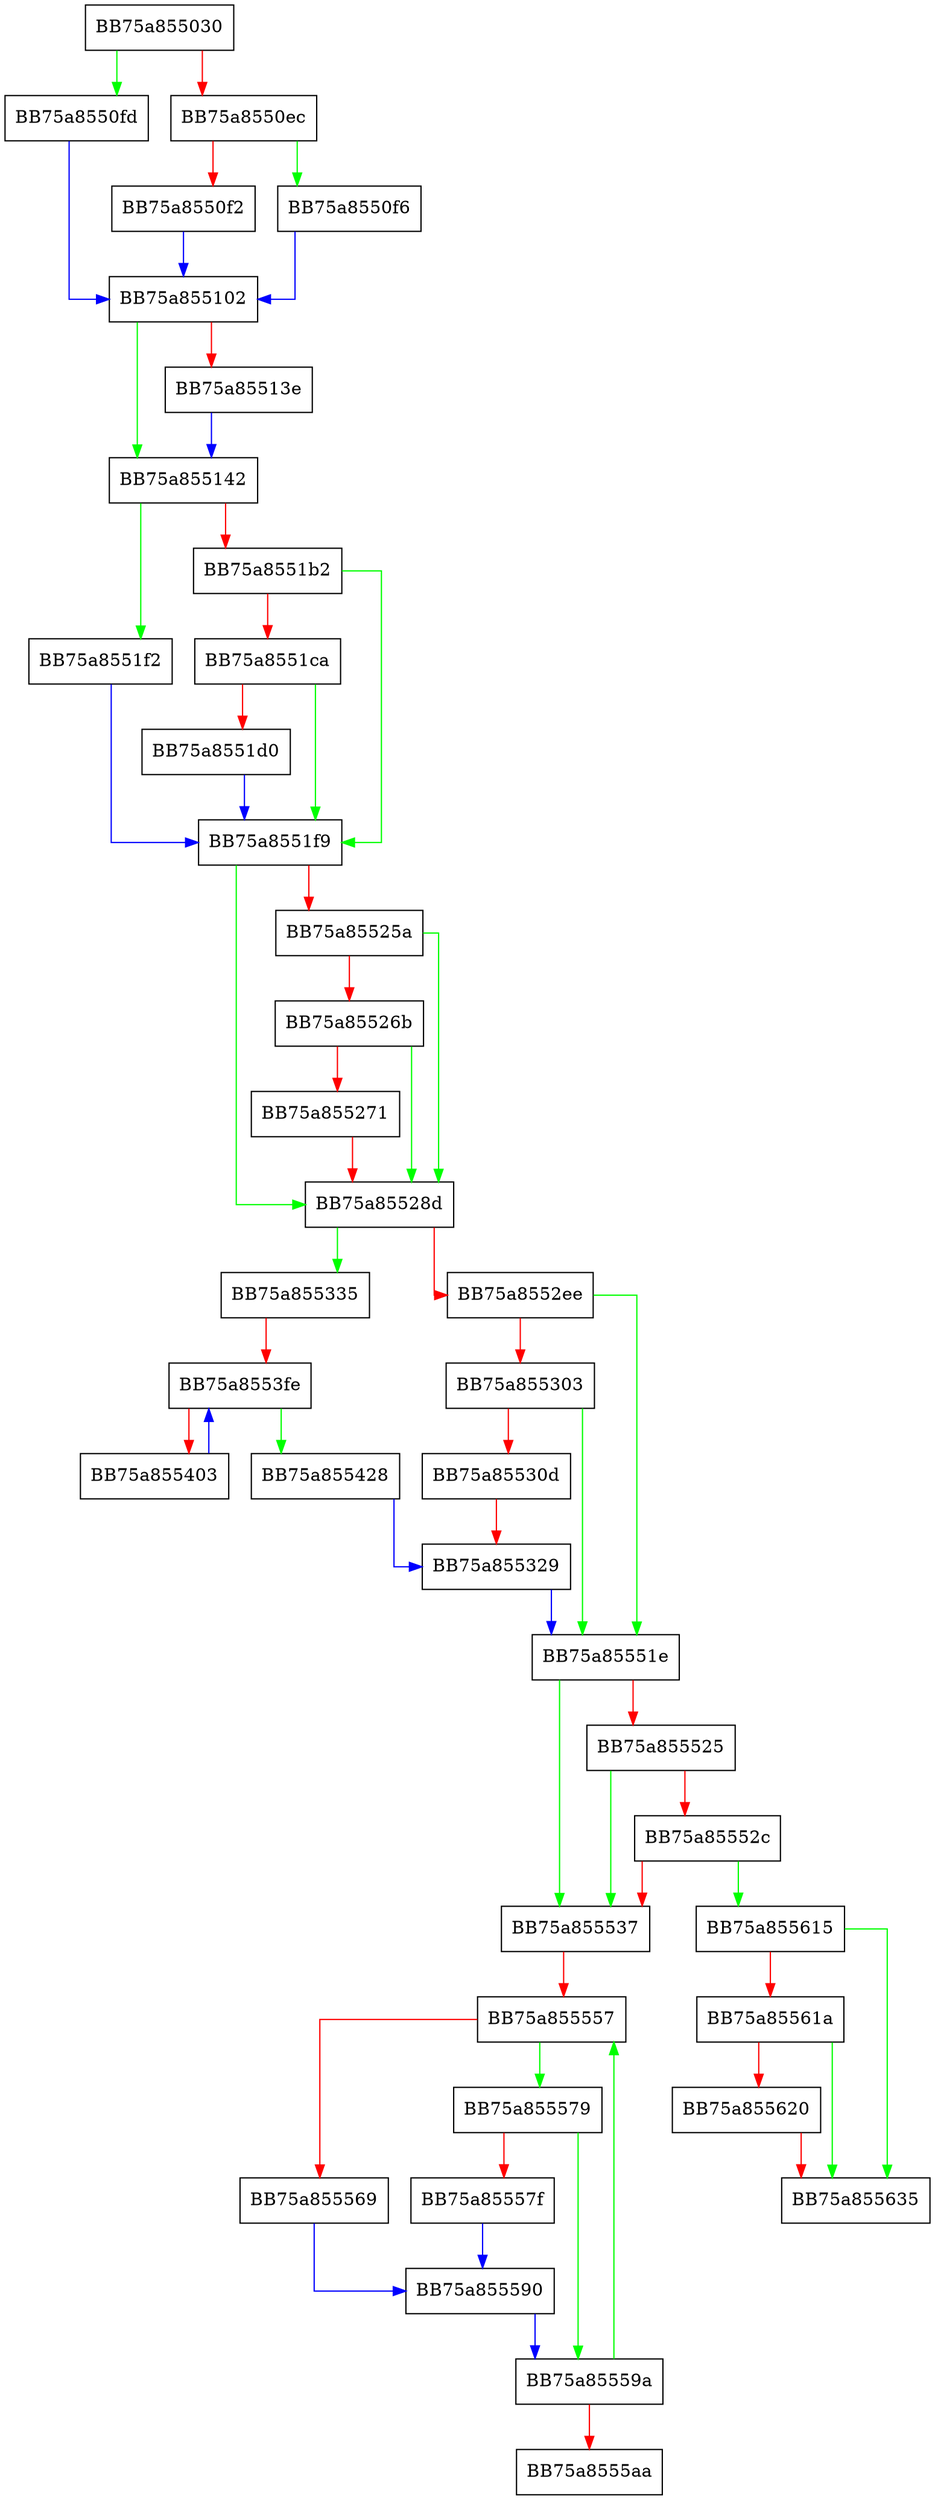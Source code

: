digraph EtwControllerImpl {
  node [shape="box"];
  graph [splines=ortho];
  BB75a855030 -> BB75a8550fd [color="green"];
  BB75a855030 -> BB75a8550ec [color="red"];
  BB75a8550ec -> BB75a8550f6 [color="green"];
  BB75a8550ec -> BB75a8550f2 [color="red"];
  BB75a8550f2 -> BB75a855102 [color="blue"];
  BB75a8550f6 -> BB75a855102 [color="blue"];
  BB75a8550fd -> BB75a855102 [color="blue"];
  BB75a855102 -> BB75a855142 [color="green"];
  BB75a855102 -> BB75a85513e [color="red"];
  BB75a85513e -> BB75a855142 [color="blue"];
  BB75a855142 -> BB75a8551f2 [color="green"];
  BB75a855142 -> BB75a8551b2 [color="red"];
  BB75a8551b2 -> BB75a8551f9 [color="green"];
  BB75a8551b2 -> BB75a8551ca [color="red"];
  BB75a8551ca -> BB75a8551f9 [color="green"];
  BB75a8551ca -> BB75a8551d0 [color="red"];
  BB75a8551d0 -> BB75a8551f9 [color="blue"];
  BB75a8551f2 -> BB75a8551f9 [color="blue"];
  BB75a8551f9 -> BB75a85528d [color="green"];
  BB75a8551f9 -> BB75a85525a [color="red"];
  BB75a85525a -> BB75a85528d [color="green"];
  BB75a85525a -> BB75a85526b [color="red"];
  BB75a85526b -> BB75a85528d [color="green"];
  BB75a85526b -> BB75a855271 [color="red"];
  BB75a855271 -> BB75a85528d [color="red"];
  BB75a85528d -> BB75a855335 [color="green"];
  BB75a85528d -> BB75a8552ee [color="red"];
  BB75a8552ee -> BB75a85551e [color="green"];
  BB75a8552ee -> BB75a855303 [color="red"];
  BB75a855303 -> BB75a85551e [color="green"];
  BB75a855303 -> BB75a85530d [color="red"];
  BB75a85530d -> BB75a855329 [color="red"];
  BB75a855329 -> BB75a85551e [color="blue"];
  BB75a855335 -> BB75a8553fe [color="red"];
  BB75a8553fe -> BB75a855428 [color="green"];
  BB75a8553fe -> BB75a855403 [color="red"];
  BB75a855403 -> BB75a8553fe [color="blue"];
  BB75a855428 -> BB75a855329 [color="blue"];
  BB75a85551e -> BB75a855537 [color="green"];
  BB75a85551e -> BB75a855525 [color="red"];
  BB75a855525 -> BB75a855537 [color="green"];
  BB75a855525 -> BB75a85552c [color="red"];
  BB75a85552c -> BB75a855615 [color="green"];
  BB75a85552c -> BB75a855537 [color="red"];
  BB75a855537 -> BB75a855557 [color="red"];
  BB75a855557 -> BB75a855579 [color="green"];
  BB75a855557 -> BB75a855569 [color="red"];
  BB75a855569 -> BB75a855590 [color="blue"];
  BB75a855579 -> BB75a85559a [color="green"];
  BB75a855579 -> BB75a85557f [color="red"];
  BB75a85557f -> BB75a855590 [color="blue"];
  BB75a855590 -> BB75a85559a [color="blue"];
  BB75a85559a -> BB75a855557 [color="green"];
  BB75a85559a -> BB75a8555aa [color="red"];
  BB75a855615 -> BB75a855635 [color="green"];
  BB75a855615 -> BB75a85561a [color="red"];
  BB75a85561a -> BB75a855635 [color="green"];
  BB75a85561a -> BB75a855620 [color="red"];
  BB75a855620 -> BB75a855635 [color="red"];
}